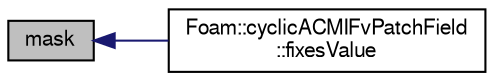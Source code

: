 digraph "mask"
{
  bgcolor="transparent";
  edge [fontname="FreeSans",fontsize="10",labelfontname="FreeSans",labelfontsize="10"];
  node [fontname="FreeSans",fontsize="10",shape=record];
  rankdir="LR";
  Node1 [label="mask",height=0.2,width=0.4,color="black", fillcolor="grey75", style="filled" fontcolor="black"];
  Node1 -> Node2 [dir="back",color="midnightblue",fontsize="10",style="solid",fontname="FreeSans"];
  Node2 [label="Foam::cyclicACMIFvPatchField\l::fixesValue",height=0.2,width=0.4,color="black",URL="$a00435.html#a9152d7ac14e99b9ab7d502f81a9373a4",tooltip="Return true if this patch field fixes a value. "];
}
